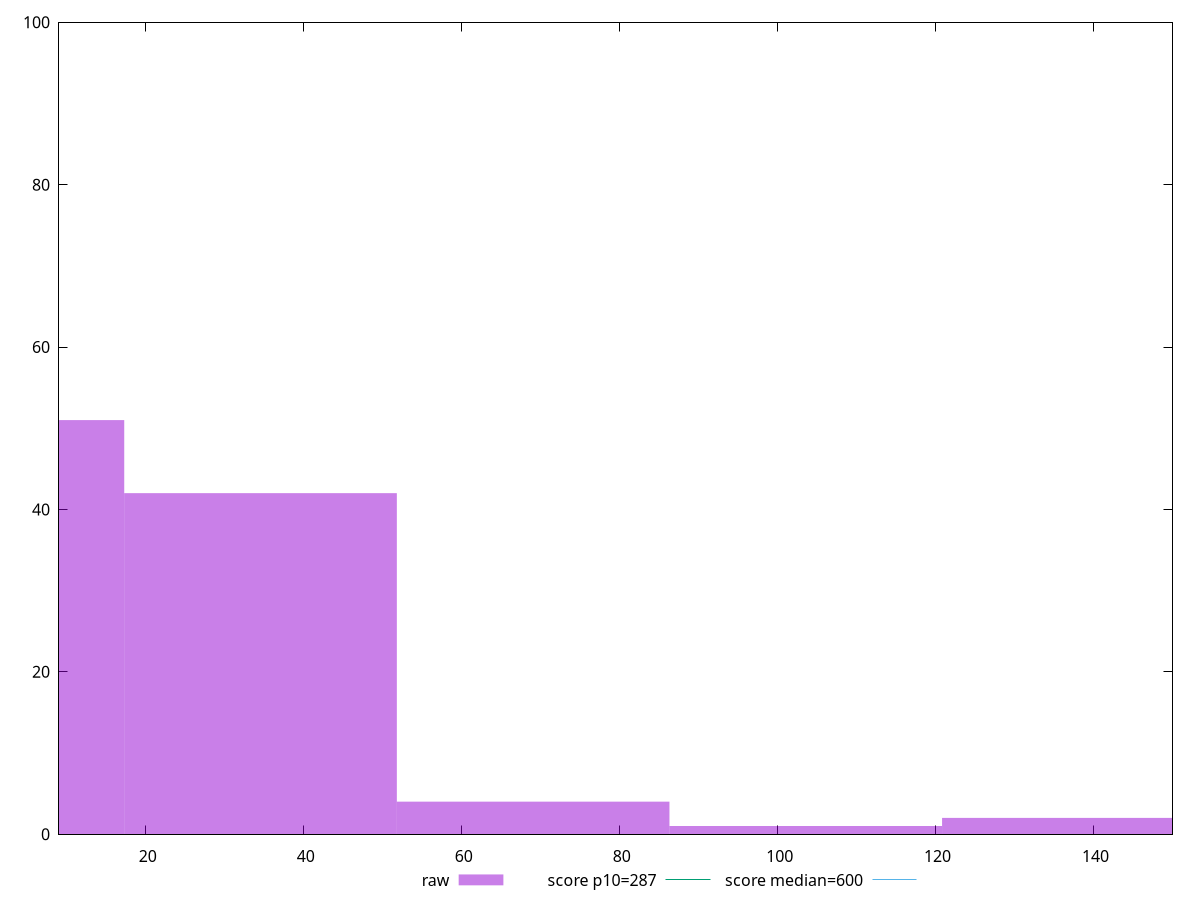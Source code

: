 reset

$raw <<EOF
34.52039772007992 42
69.04079544015984 4
138.08159088031968 2
0 51
103.56119316023975 1
EOF

set key outside below
set boxwidth 34.52039772007992
set xrange [9:150]
set yrange [0:100]
set trange [0:100]
set style fill transparent solid 0.5 noborder

set parametric
set terminal svg size 640, 490 enhanced background rgb 'white'
set output "report_00017_2021-02-10T15-08-03.406Z/total-blocking-time/samples/pages+cached+noadtech+nomedia+nocss/raw/histogram.svg"

plot $raw title "raw" with boxes, \
     287,t title "score p10=287", \
     600,t title "score median=600"

reset
